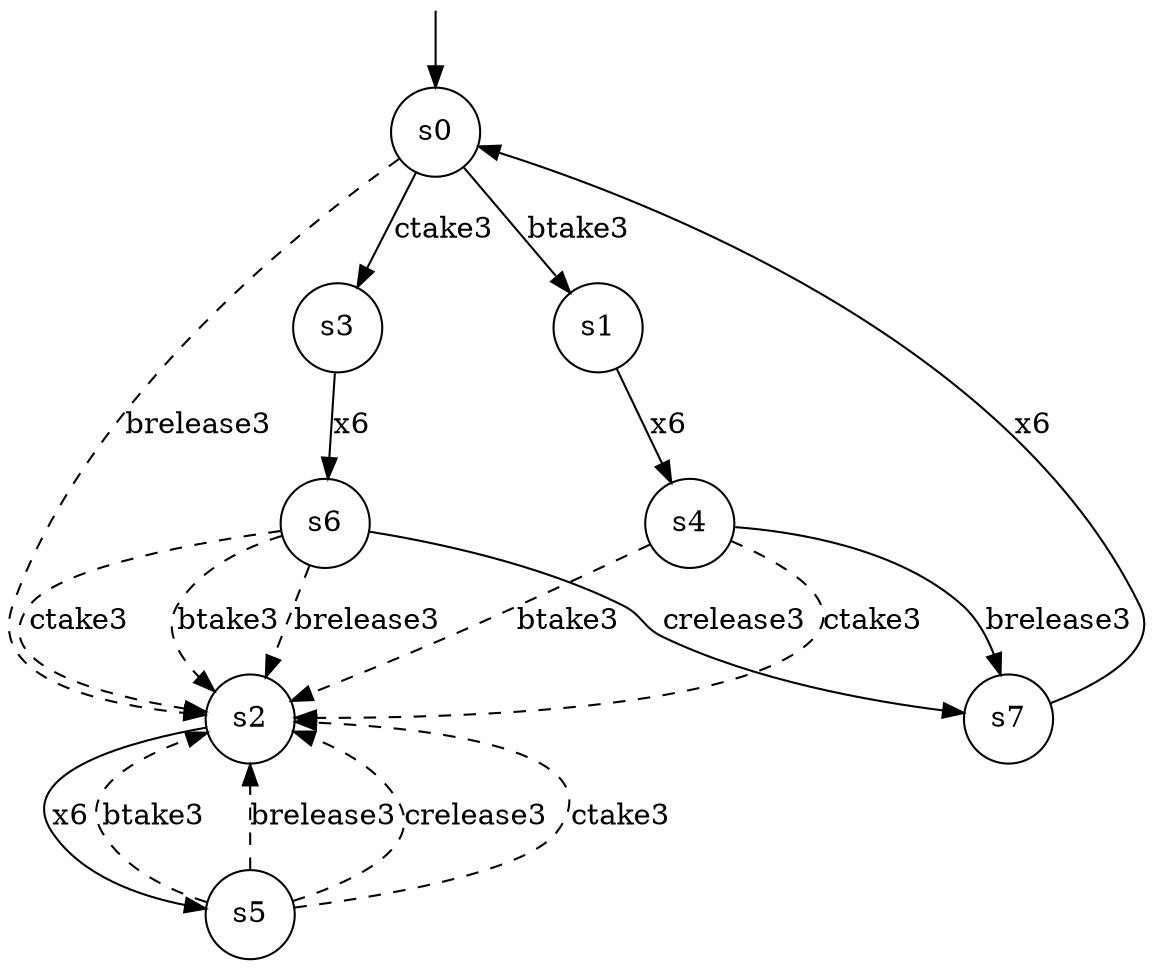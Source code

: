 digraph g {

	s0 [shape="circle" label="s0"];
	s1 [shape="circle" label="s3"];
	s2 [shape="circle" label="s2"];
	s3 [shape="circle" label="s1"];
	s4 [shape="circle" label="s7"];
	s5 [shape="circle" label="s6"];
	s6 [shape="circle" label="s5"];
	s7 [shape="circle" label="s4"];

	s0 -> s1 [modality="MUST", style="strict", label="ctake3"];
	s5 -> s4 [modality="MUST", style="strict", label="crelease3"];
	s7 -> s4 [modality="MUST", style="strict", label="brelease3"];
	s7 -> s2 [modality="MAY", style="dashed", label="ctake3"];
	s6 -> s2 [modality="MAY", style="dashed", label="btake3"];
	s0 -> s2 [modality="MAY", style="dashed", label="brelease3"];
	s6 -> s2 [modality="MAY", style="dashed", label="brelease3"];
	s7 -> s2 [modality="MAY", style="dashed", label="btake3"];
	s2 -> s6 [modality="MUST", style="strict", label="x6"];
	s5 -> s2 [modality="MAY", style="dashed", label="ctake3"];
	s5 -> s2 [modality="MAY", style="dashed", label="btake3"];
	s0 -> s3 [modality="MUST", style="strict", label="btake3"];
	s3 -> s7 [modality="MUST", style="strict", label="x6"];
	s5 -> s2 [modality="MAY", style="dashed", label="brelease3"];
	s6 -> s2 [modality="MAY", style="dashed", label="crelease3"];
	s1 -> s5 [modality="MUST", style="strict", label="x6"];
	s6 -> s2 [modality="MAY", style="dashed", label="ctake3"];
	s4 -> s0 [modality="MUST", style="strict", label="x6"];

__start0 [label="" shape="none" width="0" height="0"];
__start0 -> s0;
}

